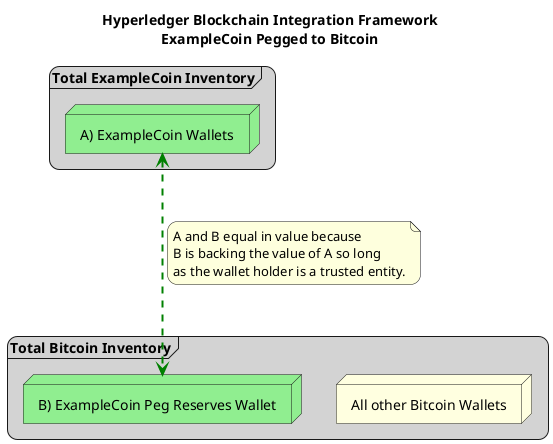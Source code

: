@startuml ExampleCoin Pegged to Bitcoin

title Hyperledger Blockchain Integration Framework\nExampleCoin Pegged to Bitcoin

skinparam sequenceArrowThickness 2
skinparam roundcorner 20
skinparam maxmessagesize 60
skinparam sequenceParticipant underline

frame "Total ExampleCoin Inventory" as teci #LightGray {
  node "A) ExampleCoin Wallets" as ecw #LightGreen {
  }
}

frame "Total Bitcoin Inventory" as tbi #LightGray {
  node "All other Bitcoin Wallets" as aobw #LightYellow {
  }
  node "B) ExampleCoin Peg Reserves Wallet" as ecprw #LightGreen {
  }
}

ecw <...> ecprw #Green
note on link
A and B equal in value because
B is backing the value of A so long
as the wallet holder is a trusted entity.
end note

@enduml
